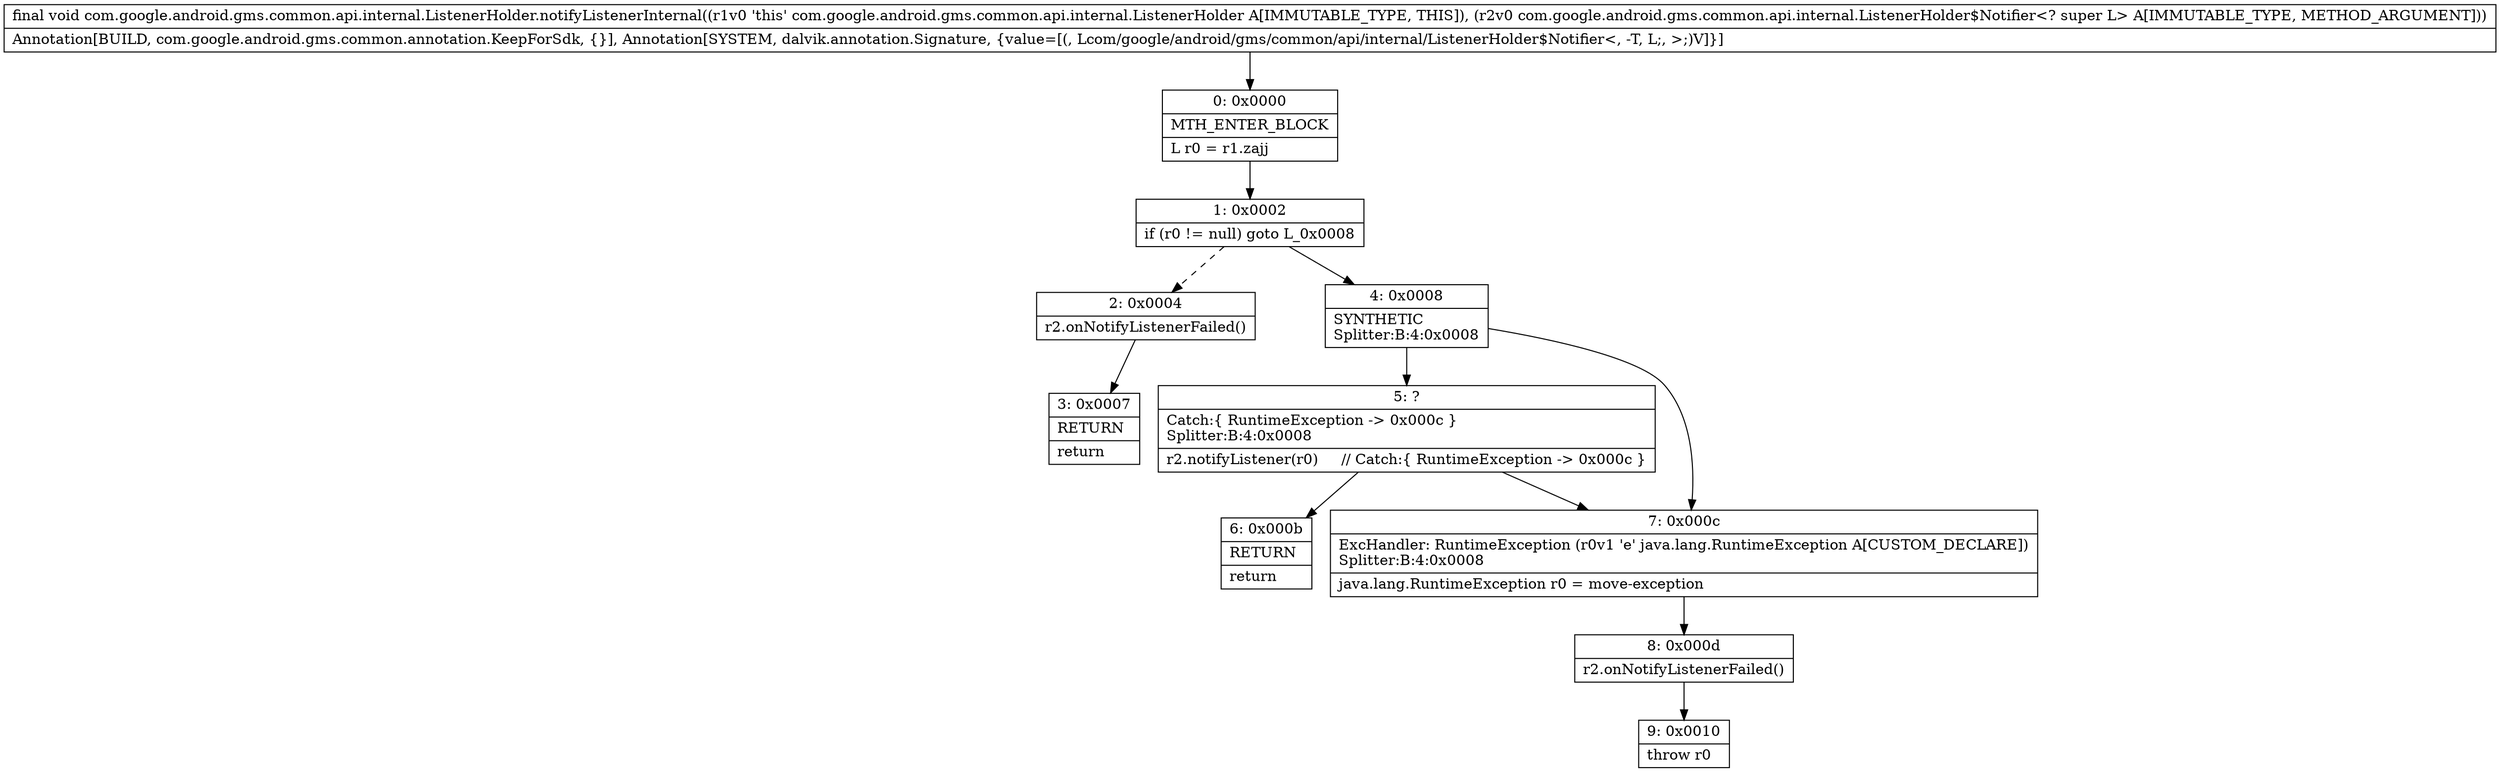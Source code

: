digraph "CFG forcom.google.android.gms.common.api.internal.ListenerHolder.notifyListenerInternal(Lcom\/google\/android\/gms\/common\/api\/internal\/ListenerHolder$Notifier;)V" {
Node_0 [shape=record,label="{0\:\ 0x0000|MTH_ENTER_BLOCK\l|L r0 = r1.zajj\l}"];
Node_1 [shape=record,label="{1\:\ 0x0002|if (r0 != null) goto L_0x0008\l}"];
Node_2 [shape=record,label="{2\:\ 0x0004|r2.onNotifyListenerFailed()\l}"];
Node_3 [shape=record,label="{3\:\ 0x0007|RETURN\l|return\l}"];
Node_4 [shape=record,label="{4\:\ 0x0008|SYNTHETIC\lSplitter:B:4:0x0008\l}"];
Node_5 [shape=record,label="{5\:\ ?|Catch:\{ RuntimeException \-\> 0x000c \}\lSplitter:B:4:0x0008\l|r2.notifyListener(r0)     \/\/ Catch:\{ RuntimeException \-\> 0x000c \}\l}"];
Node_6 [shape=record,label="{6\:\ 0x000b|RETURN\l|return\l}"];
Node_7 [shape=record,label="{7\:\ 0x000c|ExcHandler: RuntimeException (r0v1 'e' java.lang.RuntimeException A[CUSTOM_DECLARE])\lSplitter:B:4:0x0008\l|java.lang.RuntimeException r0 = move\-exception\l}"];
Node_8 [shape=record,label="{8\:\ 0x000d|r2.onNotifyListenerFailed()\l}"];
Node_9 [shape=record,label="{9\:\ 0x0010|throw r0\l}"];
MethodNode[shape=record,label="{final void com.google.android.gms.common.api.internal.ListenerHolder.notifyListenerInternal((r1v0 'this' com.google.android.gms.common.api.internal.ListenerHolder A[IMMUTABLE_TYPE, THIS]), (r2v0 com.google.android.gms.common.api.internal.ListenerHolder$Notifier\<? super L\> A[IMMUTABLE_TYPE, METHOD_ARGUMENT]))  | Annotation[BUILD, com.google.android.gms.common.annotation.KeepForSdk, \{\}], Annotation[SYSTEM, dalvik.annotation.Signature, \{value=[(, Lcom\/google\/android\/gms\/common\/api\/internal\/ListenerHolder$Notifier\<, \-T, L;, \>;)V]\}]\l}"];
MethodNode -> Node_0;
Node_0 -> Node_1;
Node_1 -> Node_2[style=dashed];
Node_1 -> Node_4;
Node_2 -> Node_3;
Node_4 -> Node_5;
Node_4 -> Node_7;
Node_5 -> Node_6;
Node_5 -> Node_7;
Node_7 -> Node_8;
Node_8 -> Node_9;
}

